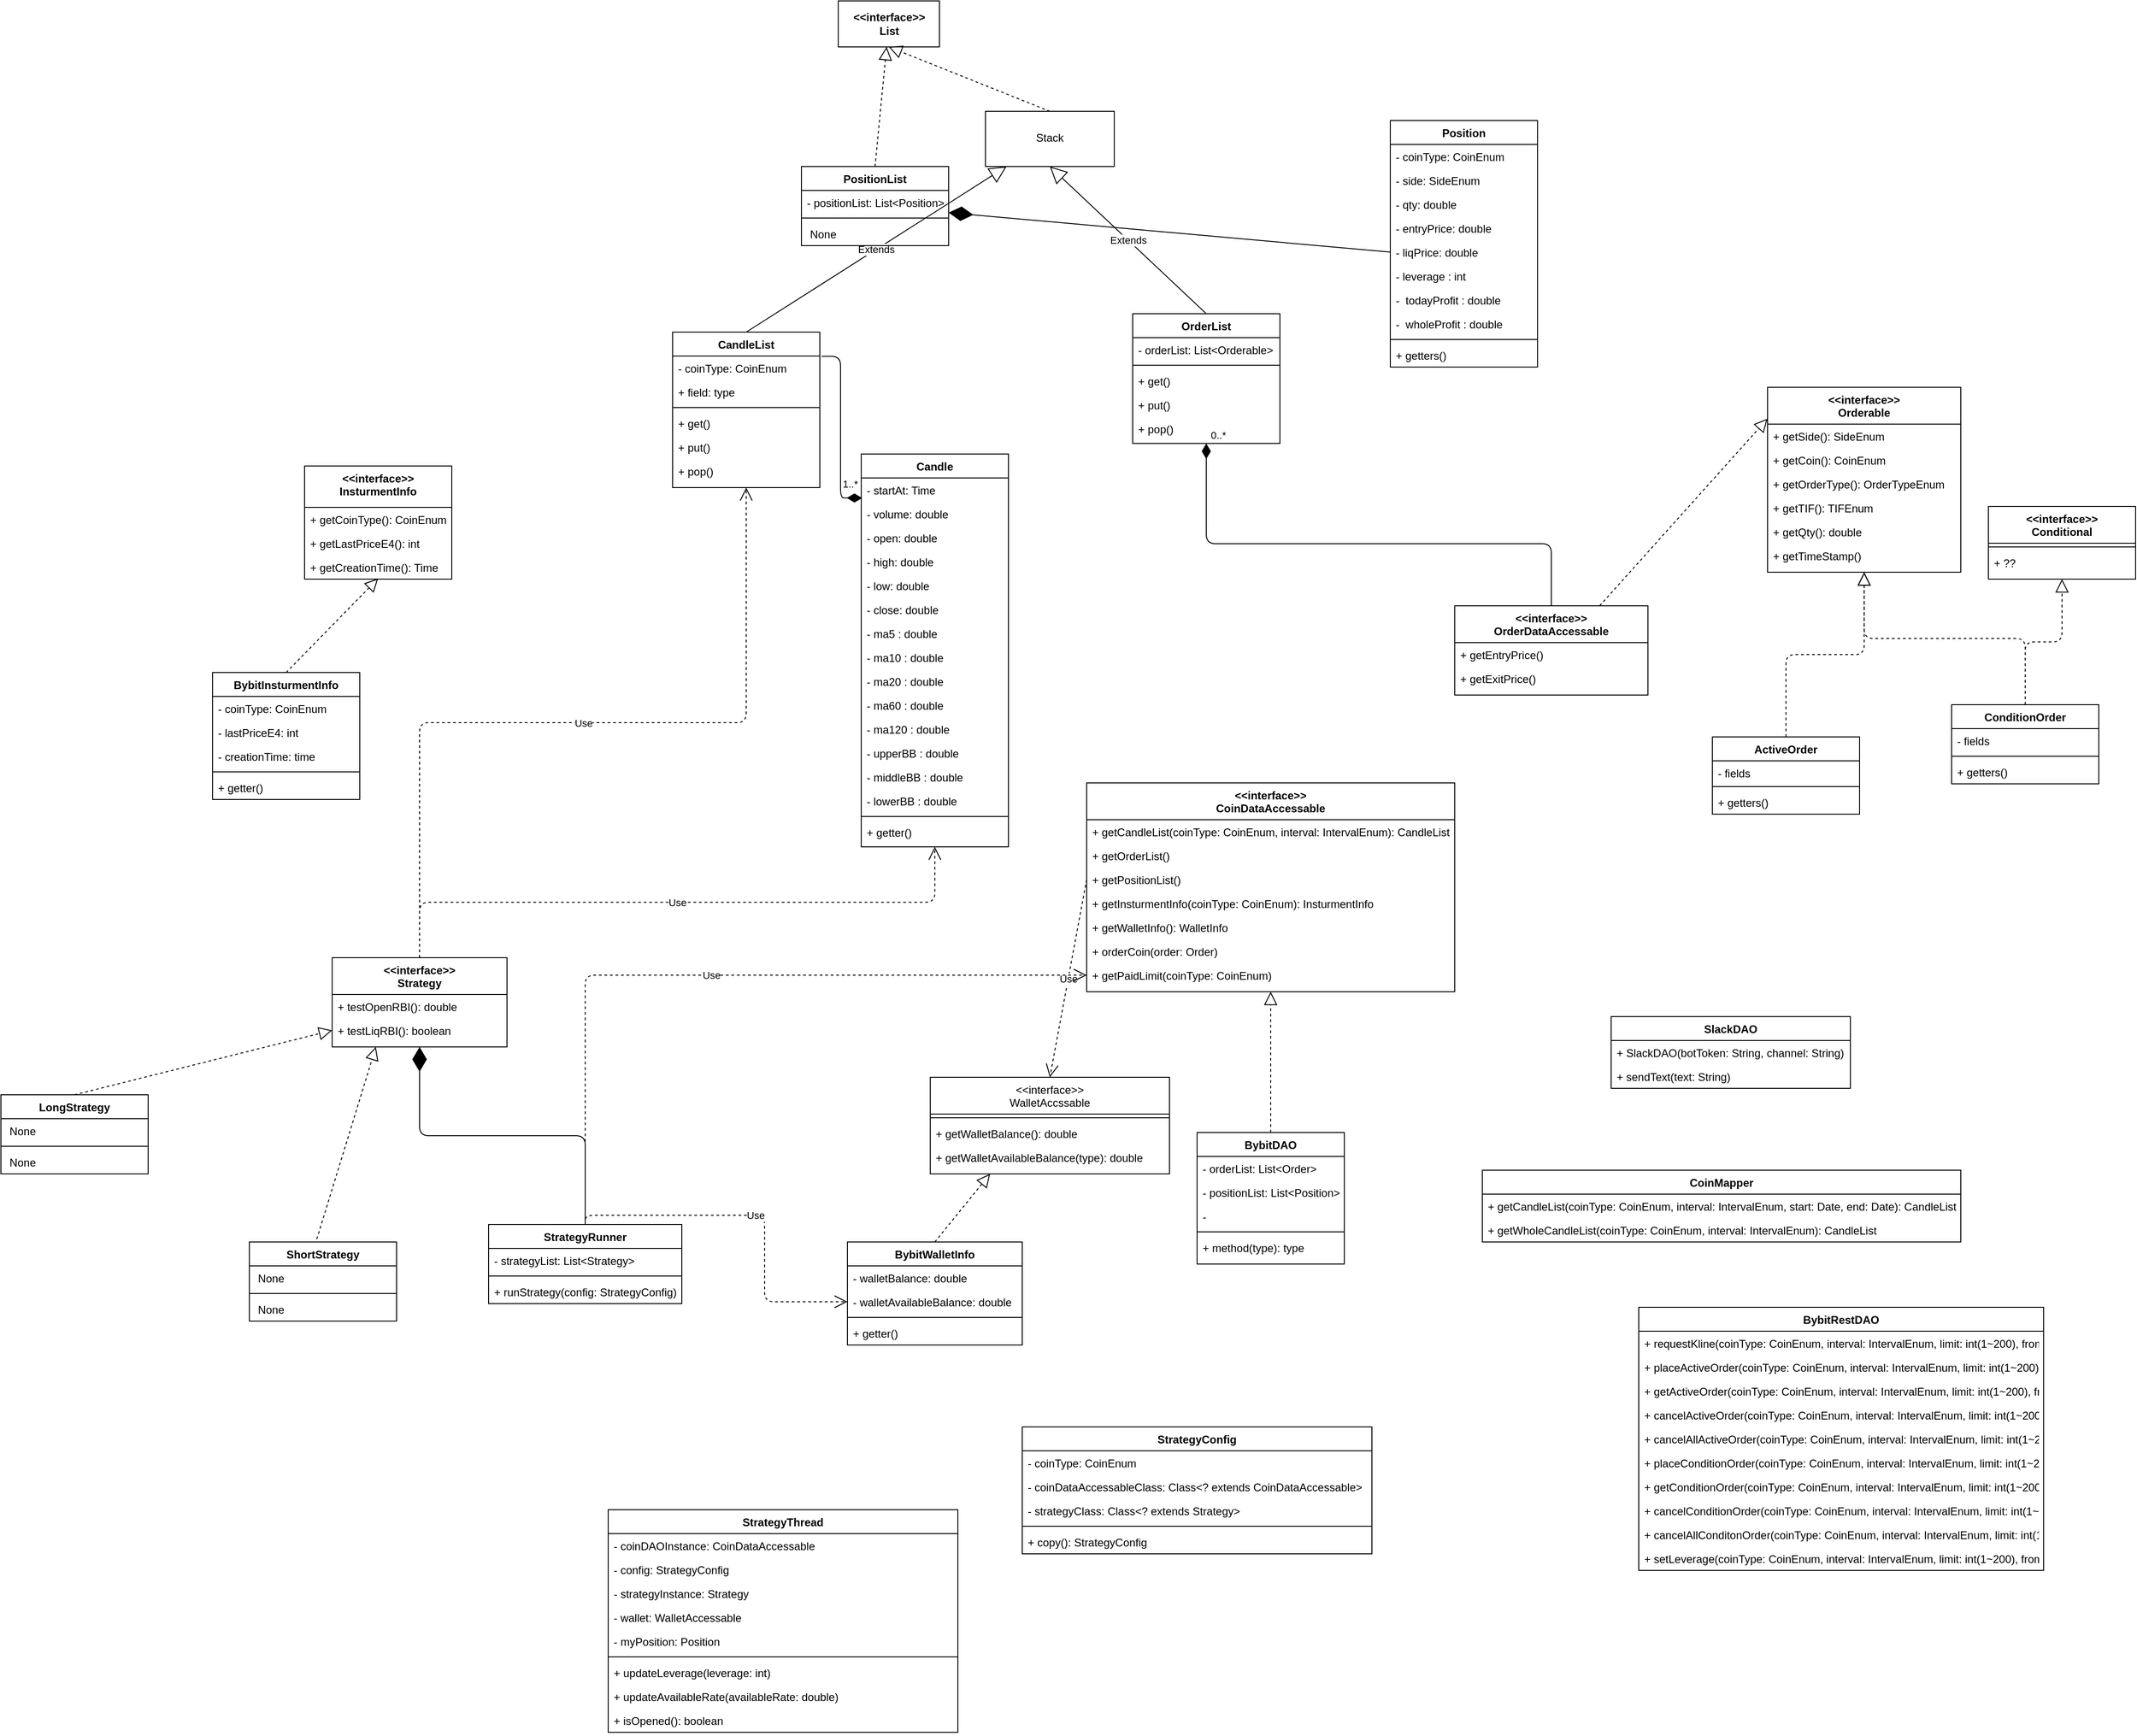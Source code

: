 <mxfile version="13.10.0" type="embed" pages="2">
    <diagram id="S4bgz9vGR-tTV-OwdPi6" name="페이지-1">
        <mxGraphModel dx="2508" dy="2102" grid="1" gridSize="10" guides="1" tooltips="1" connect="1" arrows="1" fold="1" page="1" pageScale="1" pageWidth="827" pageHeight="1169" math="0" shadow="0">
            <root>
                <mxCell id="0"/>
                <mxCell id="1" parent="0"/>
                <mxCell id="9" value="&lt;&lt;interface&gt;&gt;&#10;Strategy" style="swimlane;fontStyle=1;align=center;verticalAlign=top;childLayout=stackLayout;horizontal=1;startSize=40;horizontalStack=0;resizeParent=1;resizeParentMax=0;resizeLast=0;collapsible=1;marginBottom=5;" parent="1" vertex="1">
                    <mxGeometry x="-250" y="190" width="190" height="97" as="geometry"/>
                </mxCell>
                <mxCell id="12" value="+ testOpenRBI(): double" style="text;strokeColor=none;fillColor=none;align=left;verticalAlign=top;spacingLeft=4;spacingRight=4;overflow=hidden;rotatable=0;points=[[0,0.5],[1,0.5]];portConstraint=eastwest;" parent="9" vertex="1">
                    <mxGeometry y="40" width="190" height="26" as="geometry"/>
                </mxCell>
                <mxCell id="5uu4mpf3xHUDShiiwXNF-232" value="+ testLiqRBI(): boolean" style="text;strokeColor=none;fillColor=none;align=left;verticalAlign=top;spacingLeft=4;spacingRight=4;overflow=hidden;rotatable=0;points=[[0,0.5],[1,0.5]];portConstraint=eastwest;" parent="9" vertex="1">
                    <mxGeometry y="66" width="190" height="26" as="geometry"/>
                </mxCell>
                <mxCell id="21" value="&lt;&lt;interface&gt;&gt;&#10;Orderable" style="swimlane;fontStyle=1;align=center;verticalAlign=top;childLayout=stackLayout;horizontal=1;startSize=40;horizontalStack=0;resizeParent=1;resizeParentMax=0;resizeLast=0;collapsible=1;marginBottom=5;" parent="1" vertex="1">
                    <mxGeometry x="1310" y="-430" width="210" height="201" as="geometry"/>
                </mxCell>
                <mxCell id="24" value="+ getSide(): SideEnum" style="text;strokeColor=none;fillColor=none;align=left;verticalAlign=top;spacingLeft=4;spacingRight=4;overflow=hidden;rotatable=0;points=[[0,0.5],[1,0.5]];portConstraint=eastwest;" parent="21" vertex="1">
                    <mxGeometry y="40" width="210" height="26" as="geometry"/>
                </mxCell>
                <mxCell id="5uu4mpf3xHUDShiiwXNF-159" value="+ getCoin(): CoinEnum" style="text;strokeColor=none;fillColor=none;align=left;verticalAlign=top;spacingLeft=4;spacingRight=4;overflow=hidden;rotatable=0;points=[[0,0.5],[1,0.5]];portConstraint=eastwest;" parent="21" vertex="1">
                    <mxGeometry y="66" width="210" height="26" as="geometry"/>
                </mxCell>
                <mxCell id="5uu4mpf3xHUDShiiwXNF-160" value="+ getOrderType(): OrderTypeEnum" style="text;strokeColor=none;fillColor=none;align=left;verticalAlign=top;spacingLeft=4;spacingRight=4;overflow=hidden;rotatable=0;points=[[0,0.5],[1,0.5]];portConstraint=eastwest;" parent="21" vertex="1">
                    <mxGeometry y="92" width="210" height="26" as="geometry"/>
                </mxCell>
                <mxCell id="5uu4mpf3xHUDShiiwXNF-161" value="+ getTIF(): TIFEnum" style="text;strokeColor=none;fillColor=none;align=left;verticalAlign=top;spacingLeft=4;spacingRight=4;overflow=hidden;rotatable=0;points=[[0,0.5],[1,0.5]];portConstraint=eastwest;" parent="21" vertex="1">
                    <mxGeometry y="118" width="210" height="26" as="geometry"/>
                </mxCell>
                <mxCell id="5uu4mpf3xHUDShiiwXNF-163" value="+ getQty(): double" style="text;strokeColor=none;fillColor=none;align=left;verticalAlign=top;spacingLeft=4;spacingRight=4;overflow=hidden;rotatable=0;points=[[0,0.5],[1,0.5]];portConstraint=eastwest;" parent="21" vertex="1">
                    <mxGeometry y="144" width="210" height="26" as="geometry"/>
                </mxCell>
                <mxCell id="5uu4mpf3xHUDShiiwXNF-166" value="+ getTimeStamp()" style="text;strokeColor=none;fillColor=none;align=left;verticalAlign=top;spacingLeft=4;spacingRight=4;overflow=hidden;rotatable=0;points=[[0,0.5],[1,0.5]];portConstraint=eastwest;" parent="21" vertex="1">
                    <mxGeometry y="170" width="210" height="26" as="geometry"/>
                </mxCell>
                <mxCell id="30" value="BybitDAO" style="swimlane;fontStyle=1;align=center;verticalAlign=top;childLayout=stackLayout;horizontal=1;startSize=26;horizontalStack=0;resizeParent=1;resizeParentMax=0;resizeLast=0;collapsible=1;marginBottom=5;" parent="1" vertex="1">
                    <mxGeometry x="690" y="380" width="160" height="143" as="geometry"/>
                </mxCell>
                <mxCell id="31" value="- orderList: List&lt;Order&gt;" style="text;strokeColor=none;fillColor=none;align=left;verticalAlign=top;spacingLeft=4;spacingRight=4;overflow=hidden;rotatable=0;points=[[0,0.5],[1,0.5]];portConstraint=eastwest;" parent="30" vertex="1">
                    <mxGeometry y="26" width="160" height="26" as="geometry"/>
                </mxCell>
                <mxCell id="5uu4mpf3xHUDShiiwXNF-86" value="- positionList: List&lt;Position&gt;" style="text;strokeColor=none;fillColor=none;align=left;verticalAlign=top;spacingLeft=4;spacingRight=4;overflow=hidden;rotatable=0;points=[[0,0.5],[1,0.5]];portConstraint=eastwest;" parent="30" vertex="1">
                    <mxGeometry y="52" width="160" height="26" as="geometry"/>
                </mxCell>
                <mxCell id="5uu4mpf3xHUDShiiwXNF-87" value="- " style="text;strokeColor=none;fillColor=none;align=left;verticalAlign=top;spacingLeft=4;spacingRight=4;overflow=hidden;rotatable=0;points=[[0,0.5],[1,0.5]];portConstraint=eastwest;" parent="30" vertex="1">
                    <mxGeometry y="78" width="160" height="26" as="geometry"/>
                </mxCell>
                <mxCell id="32" value="" style="line;strokeWidth=1;fillColor=none;align=left;verticalAlign=middle;spacingTop=-1;spacingLeft=3;spacingRight=3;rotatable=0;labelPosition=right;points=[];portConstraint=eastwest;" parent="30" vertex="1">
                    <mxGeometry y="104" width="160" height="8" as="geometry"/>
                </mxCell>
                <mxCell id="33" value="+ method(type): type" style="text;strokeColor=none;fillColor=none;align=left;verticalAlign=top;spacingLeft=4;spacingRight=4;overflow=hidden;rotatable=0;points=[[0,0.5],[1,0.5]];portConstraint=eastwest;" parent="30" vertex="1">
                    <mxGeometry y="112" width="160" height="26" as="geometry"/>
                </mxCell>
                <mxCell id="34" value="SlackDAO" style="swimlane;fontStyle=1;align=center;verticalAlign=top;childLayout=stackLayout;horizontal=1;startSize=26;horizontalStack=0;resizeParent=1;resizeParentMax=0;resizeLast=0;collapsible=1;marginBottom=0;" parent="1" vertex="1">
                    <mxGeometry x="1140" y="254" width="260" height="78" as="geometry"/>
                </mxCell>
                <mxCell id="37" value="+ SlackDAO(botToken: String, channel: String)" style="text;strokeColor=none;fillColor=none;align=left;verticalAlign=top;spacingLeft=4;spacingRight=4;overflow=hidden;rotatable=0;points=[[0,0.5],[1,0.5]];portConstraint=eastwest;" parent="34" vertex="1">
                    <mxGeometry y="26" width="260" height="26" as="geometry"/>
                </mxCell>
                <mxCell id="65" value="+ sendText(text: String)" style="text;strokeColor=none;fillColor=none;align=left;verticalAlign=top;spacingLeft=4;spacingRight=4;overflow=hidden;rotatable=0;points=[[0,0.5],[1,0.5]];portConstraint=eastwest;" parent="34" vertex="1">
                    <mxGeometry y="52" width="260" height="26" as="geometry"/>
                </mxCell>
                <mxCell id="38" value="CandleList" style="swimlane;fontStyle=1;align=center;verticalAlign=top;childLayout=stackLayout;horizontal=1;startSize=26;horizontalStack=0;resizeParent=1;resizeParentMax=0;resizeLast=0;collapsible=1;marginBottom=5;" parent="1" vertex="1">
                    <mxGeometry x="120" y="-490" width="160" height="169" as="geometry"/>
                </mxCell>
                <mxCell id="5uu4mpf3xHUDShiiwXNF-197" value="- coinType: CoinEnum" style="text;strokeColor=none;fillColor=none;align=left;verticalAlign=top;spacingLeft=4;spacingRight=4;overflow=hidden;rotatable=0;points=[[0,0.5],[1,0.5]];portConstraint=eastwest;" parent="38" vertex="1">
                    <mxGeometry y="26" width="160" height="26" as="geometry"/>
                </mxCell>
                <mxCell id="39" value="+ field: type" style="text;strokeColor=none;fillColor=none;align=left;verticalAlign=top;spacingLeft=4;spacingRight=4;overflow=hidden;rotatable=0;points=[[0,0.5],[1,0.5]];portConstraint=eastwest;" parent="38" vertex="1">
                    <mxGeometry y="52" width="160" height="26" as="geometry"/>
                </mxCell>
                <mxCell id="40" value="" style="line;strokeWidth=1;fillColor=none;align=left;verticalAlign=middle;spacingTop=-1;spacingLeft=3;spacingRight=3;rotatable=0;labelPosition=right;points=[];portConstraint=eastwest;" parent="38" vertex="1">
                    <mxGeometry y="78" width="160" height="8" as="geometry"/>
                </mxCell>
                <mxCell id="5uu4mpf3xHUDShiiwXNF-195" value="+ get()" style="text;strokeColor=none;fillColor=none;align=left;verticalAlign=top;spacingLeft=4;spacingRight=4;overflow=hidden;rotatable=0;points=[[0,0.5],[1,0.5]];portConstraint=eastwest;" parent="38" vertex="1">
                    <mxGeometry y="86" width="160" height="26" as="geometry"/>
                </mxCell>
                <mxCell id="41" value="+ put()" style="text;strokeColor=none;fillColor=none;align=left;verticalAlign=top;spacingLeft=4;spacingRight=4;overflow=hidden;rotatable=0;points=[[0,0.5],[1,0.5]];portConstraint=eastwest;" parent="38" vertex="1">
                    <mxGeometry y="112" width="160" height="26" as="geometry"/>
                </mxCell>
                <mxCell id="5uu4mpf3xHUDShiiwXNF-196" value="+ pop()" style="text;strokeColor=none;fillColor=none;align=left;verticalAlign=top;spacingLeft=4;spacingRight=4;overflow=hidden;rotatable=0;points=[[0,0.5],[1,0.5]];portConstraint=eastwest;" parent="38" vertex="1">
                    <mxGeometry y="138" width="160" height="26" as="geometry"/>
                </mxCell>
                <mxCell id="5uu4mpf3xHUDShiiwXNF-49" value="&lt;&lt;interface&gt;&gt;&#10;CoinDataAccessable" style="swimlane;fontStyle=1;align=center;verticalAlign=top;childLayout=stackLayout;horizontal=1;startSize=40;horizontalStack=0;resizeParent=1;resizeParentMax=0;resizeLast=0;collapsible=1;marginBottom=5;" parent="1" vertex="1">
                    <mxGeometry x="570" width="400" height="227" as="geometry"/>
                </mxCell>
                <mxCell id="5uu4mpf3xHUDShiiwXNF-52" value="+ getCandleList(coinType: CoinEnum, interval: IntervalEnum): CandleList" style="text;strokeColor=none;fillColor=none;align=left;verticalAlign=top;spacingLeft=4;spacingRight=4;overflow=hidden;rotatable=0;points=[[0,0.5],[1,0.5]];portConstraint=eastwest;" parent="5uu4mpf3xHUDShiiwXNF-49" vertex="1">
                    <mxGeometry y="40" width="400" height="26" as="geometry"/>
                </mxCell>
                <mxCell id="5uu4mpf3xHUDShiiwXNF-147" value="+ getOrderList()" style="text;strokeColor=none;fillColor=none;align=left;verticalAlign=top;spacingLeft=4;spacingRight=4;overflow=hidden;rotatable=0;points=[[0,0.5],[1,0.5]];portConstraint=eastwest;" parent="5uu4mpf3xHUDShiiwXNF-49" vertex="1">
                    <mxGeometry y="66" width="400" height="26" as="geometry"/>
                </mxCell>
                <mxCell id="5uu4mpf3xHUDShiiwXNF-148" value="+ getPositionList()" style="text;strokeColor=none;fillColor=none;align=left;verticalAlign=top;spacingLeft=4;spacingRight=4;overflow=hidden;rotatable=0;points=[[0,0.5],[1,0.5]];portConstraint=eastwest;" parent="5uu4mpf3xHUDShiiwXNF-49" vertex="1">
                    <mxGeometry y="92" width="400" height="26" as="geometry"/>
                </mxCell>
                <mxCell id="5uu4mpf3xHUDShiiwXNF-155" value="+ getInsturmentInfo(coinType: CoinEnum): InsturmentInfo" style="text;strokeColor=none;fillColor=none;align=left;verticalAlign=top;spacingLeft=4;spacingRight=4;overflow=hidden;rotatable=0;points=[[0,0.5],[1,0.5]];portConstraint=eastwest;" parent="5uu4mpf3xHUDShiiwXNF-49" vertex="1">
                    <mxGeometry y="118" width="400" height="26" as="geometry"/>
                </mxCell>
                <mxCell id="5uu4mpf3xHUDShiiwXNF-156" value="+ getWalletInfo(): WalletInfo" style="text;strokeColor=none;fillColor=none;align=left;verticalAlign=top;spacingLeft=4;spacingRight=4;overflow=hidden;rotatable=0;points=[[0,0.5],[1,0.5]];portConstraint=eastwest;" parent="5uu4mpf3xHUDShiiwXNF-49" vertex="1">
                    <mxGeometry y="144" width="400" height="26" as="geometry"/>
                </mxCell>
                <mxCell id="5uu4mpf3xHUDShiiwXNF-157" value="+ orderCoin(order: Order)" style="text;strokeColor=none;fillColor=none;align=left;verticalAlign=top;spacingLeft=4;spacingRight=4;overflow=hidden;rotatable=0;points=[[0,0.5],[1,0.5]];portConstraint=eastwest;" parent="5uu4mpf3xHUDShiiwXNF-49" vertex="1">
                    <mxGeometry y="170" width="400" height="26" as="geometry"/>
                </mxCell>
                <mxCell id="5uu4mpf3xHUDShiiwXNF-158" value="+ getPaidLimit(coinType: CoinEnum)" style="text;strokeColor=none;fillColor=none;align=left;verticalAlign=top;spacingLeft=4;spacingRight=4;overflow=hidden;rotatable=0;points=[[0,0.5],[1,0.5]];portConstraint=eastwest;" parent="5uu4mpf3xHUDShiiwXNF-49" vertex="1">
                    <mxGeometry y="196" width="400" height="26" as="geometry"/>
                </mxCell>
                <mxCell id="5uu4mpf3xHUDShiiwXNF-53" value="" style="endArrow=block;dashed=1;endFill=0;endSize=12;html=1;entryX=0.5;entryY=1;entryDx=0;entryDy=0;exitX=0.5;exitY=0;exitDx=0;exitDy=0;" parent="1" source="30" target="5uu4mpf3xHUDShiiwXNF-49" edge="1">
                    <mxGeometry width="160" relative="1" as="geometry">
                        <mxPoint x="350" y="400" as="sourcePoint"/>
                        <mxPoint x="510" y="400" as="targetPoint"/>
                    </mxGeometry>
                </mxCell>
                <mxCell id="5uu4mpf3xHUDShiiwXNF-68" value="ActiveOrder" style="swimlane;fontStyle=1;align=center;verticalAlign=top;childLayout=stackLayout;horizontal=1;startSize=26;horizontalStack=0;resizeParent=1;resizeParentMax=0;resizeLast=0;collapsible=1;marginBottom=0;" parent="1" vertex="1">
                    <mxGeometry x="1250" y="-50" width="160" height="84" as="geometry"/>
                </mxCell>
                <mxCell id="5uu4mpf3xHUDShiiwXNF-69" value="- fields" style="text;strokeColor=none;fillColor=none;align=left;verticalAlign=top;spacingLeft=4;spacingRight=4;overflow=hidden;rotatable=0;points=[[0,0.5],[1,0.5]];portConstraint=eastwest;" parent="5uu4mpf3xHUDShiiwXNF-68" vertex="1">
                    <mxGeometry y="26" width="160" height="24" as="geometry"/>
                </mxCell>
                <mxCell id="5uu4mpf3xHUDShiiwXNF-70" value="" style="line;strokeWidth=1;fillColor=none;align=left;verticalAlign=middle;spacingTop=-1;spacingLeft=3;spacingRight=3;rotatable=0;labelPosition=right;points=[];portConstraint=eastwest;" parent="5uu4mpf3xHUDShiiwXNF-68" vertex="1">
                    <mxGeometry y="50" width="160" height="8" as="geometry"/>
                </mxCell>
                <mxCell id="5uu4mpf3xHUDShiiwXNF-71" value="+ getters()" style="text;strokeColor=none;fillColor=none;align=left;verticalAlign=top;spacingLeft=4;spacingRight=4;overflow=hidden;rotatable=0;points=[[0,0.5],[1,0.5]];portConstraint=eastwest;" parent="5uu4mpf3xHUDShiiwXNF-68" vertex="1">
                    <mxGeometry y="58" width="160" height="26" as="geometry"/>
                </mxCell>
                <mxCell id="5uu4mpf3xHUDShiiwXNF-72" value="ConditionOrder" style="swimlane;fontStyle=1;align=center;verticalAlign=top;childLayout=stackLayout;horizontal=1;startSize=26;horizontalStack=0;resizeParent=1;resizeParentMax=0;resizeLast=0;collapsible=1;marginBottom=0;" parent="1" vertex="1">
                    <mxGeometry x="1510" y="-85" width="160" height="86" as="geometry"/>
                </mxCell>
                <mxCell id="5uu4mpf3xHUDShiiwXNF-73" value="- fields" style="text;strokeColor=none;fillColor=none;align=left;verticalAlign=top;spacingLeft=4;spacingRight=4;overflow=hidden;rotatable=0;points=[[0,0.5],[1,0.5]];portConstraint=eastwest;" parent="5uu4mpf3xHUDShiiwXNF-72" vertex="1">
                    <mxGeometry y="26" width="160" height="26" as="geometry"/>
                </mxCell>
                <mxCell id="5uu4mpf3xHUDShiiwXNF-74" value="" style="line;strokeWidth=1;fillColor=none;align=left;verticalAlign=middle;spacingTop=-1;spacingLeft=3;spacingRight=3;rotatable=0;labelPosition=right;points=[];portConstraint=eastwest;" parent="5uu4mpf3xHUDShiiwXNF-72" vertex="1">
                    <mxGeometry y="52" width="160" height="8" as="geometry"/>
                </mxCell>
                <mxCell id="5uu4mpf3xHUDShiiwXNF-75" value="+ getters()" style="text;strokeColor=none;fillColor=none;align=left;verticalAlign=top;spacingLeft=4;spacingRight=4;overflow=hidden;rotatable=0;points=[[0,0.5],[1,0.5]];portConstraint=eastwest;" parent="5uu4mpf3xHUDShiiwXNF-72" vertex="1">
                    <mxGeometry y="60" width="160" height="26" as="geometry"/>
                </mxCell>
                <mxCell id="5uu4mpf3xHUDShiiwXNF-76" value="&lt;&lt;interface&gt;&gt;&#10;Conditional" style="swimlane;fontStyle=1;align=center;verticalAlign=top;childLayout=stackLayout;horizontal=1;startSize=40;horizontalStack=0;resizeParent=1;resizeParentMax=0;resizeLast=0;collapsible=1;marginBottom=5;" parent="1" vertex="1">
                    <mxGeometry x="1550" y="-300.5" width="160" height="79" as="geometry"/>
                </mxCell>
                <mxCell id="5uu4mpf3xHUDShiiwXNF-78" value="" style="line;strokeWidth=1;fillColor=none;align=left;verticalAlign=middle;spacingTop=-1;spacingLeft=3;spacingRight=3;rotatable=0;labelPosition=right;points=[];portConstraint=eastwest;" parent="5uu4mpf3xHUDShiiwXNF-76" vertex="1">
                    <mxGeometry y="40" width="160" height="8" as="geometry"/>
                </mxCell>
                <mxCell id="5uu4mpf3xHUDShiiwXNF-79" value="+ ??" style="text;strokeColor=none;fillColor=none;align=left;verticalAlign=top;spacingLeft=4;spacingRight=4;overflow=hidden;rotatable=0;points=[[0,0.5],[1,0.5]];portConstraint=eastwest;" parent="5uu4mpf3xHUDShiiwXNF-76" vertex="1">
                    <mxGeometry y="48" width="160" height="26" as="geometry"/>
                </mxCell>
                <mxCell id="5uu4mpf3xHUDShiiwXNF-80" value="" style="endArrow=block;dashed=1;endFill=0;endSize=12;html=1;exitX=0.5;exitY=0;exitDx=0;exitDy=0;entryX=0.5;entryY=1;entryDx=0;entryDy=0;edgeStyle=orthogonalEdgeStyle;" parent="1" source="5uu4mpf3xHUDShiiwXNF-68" target="21" edge="1">
                    <mxGeometry width="160" relative="1" as="geometry">
                        <mxPoint x="1110" y="-120" as="sourcePoint"/>
                        <mxPoint x="1270" y="-120" as="targetPoint"/>
                    </mxGeometry>
                </mxCell>
                <mxCell id="5uu4mpf3xHUDShiiwXNF-82" value="" style="endArrow=block;dashed=1;endFill=0;endSize=12;html=1;entryX=0.5;entryY=1;entryDx=0;entryDy=0;exitX=0.5;exitY=0;exitDx=0;exitDy=0;edgeStyle=orthogonalEdgeStyle;" parent="1" source="5uu4mpf3xHUDShiiwXNF-72" target="21" edge="1">
                    <mxGeometry width="160" relative="1" as="geometry">
                        <mxPoint x="1110" y="-30" as="sourcePoint"/>
                        <mxPoint x="1270" y="-30" as="targetPoint"/>
                    </mxGeometry>
                </mxCell>
                <mxCell id="5uu4mpf3xHUDShiiwXNF-83" value="" style="endArrow=block;dashed=1;endFill=0;endSize=12;html=1;entryX=0.5;entryY=1;entryDx=0;entryDy=0;exitX=0.5;exitY=0;exitDx=0;exitDy=0;edgeStyle=orthogonalEdgeStyle;" parent="1" source="5uu4mpf3xHUDShiiwXNF-72" target="5uu4mpf3xHUDShiiwXNF-76" edge="1">
                    <mxGeometry width="160" relative="1" as="geometry">
                        <mxPoint x="1110" y="-30" as="sourcePoint"/>
                        <mxPoint x="1270" y="-30" as="targetPoint"/>
                    </mxGeometry>
                </mxCell>
                <mxCell id="5uu4mpf3xHUDShiiwXNF-102" value="&lt;&lt;interface&gt;&gt;&#10;InsturmentInfo" style="swimlane;fontStyle=1;align=center;verticalAlign=top;childLayout=stackLayout;horizontal=1;startSize=45;horizontalStack=0;resizeParent=1;resizeParentMax=0;resizeLast=0;collapsible=1;marginBottom=0;" parent="1" vertex="1">
                    <mxGeometry x="-280" y="-344.5" width="160" height="123" as="geometry"/>
                </mxCell>
                <mxCell id="5uu4mpf3xHUDShiiwXNF-105" value="+ getCoinType(): CoinEnum" style="text;strokeColor=none;fillColor=none;align=left;verticalAlign=top;spacingLeft=4;spacingRight=4;overflow=hidden;rotatable=0;points=[[0,0.5],[1,0.5]];portConstraint=eastwest;" parent="5uu4mpf3xHUDShiiwXNF-102" vertex="1">
                    <mxGeometry y="45" width="160" height="26" as="geometry"/>
                </mxCell>
                <mxCell id="5uu4mpf3xHUDShiiwXNF-188" value="+ getLastPriceE4(): int" style="text;strokeColor=none;fillColor=none;align=left;verticalAlign=top;spacingLeft=4;spacingRight=4;overflow=hidden;rotatable=0;points=[[0,0.5],[1,0.5]];portConstraint=eastwest;" parent="5uu4mpf3xHUDShiiwXNF-102" vertex="1">
                    <mxGeometry y="71" width="160" height="26" as="geometry"/>
                </mxCell>
                <mxCell id="5uu4mpf3xHUDShiiwXNF-189" value="+ getCreationTime(): Time" style="text;strokeColor=none;fillColor=none;align=left;verticalAlign=top;spacingLeft=4;spacingRight=4;overflow=hidden;rotatable=0;points=[[0,0.5],[1,0.5]];portConstraint=eastwest;" parent="5uu4mpf3xHUDShiiwXNF-102" vertex="1">
                    <mxGeometry y="97" width="160" height="26" as="geometry"/>
                </mxCell>
                <mxCell id="5uu4mpf3xHUDShiiwXNF-106" value="BybitWalletInfo" style="swimlane;fontStyle=1;align=center;verticalAlign=top;childLayout=stackLayout;horizontal=1;startSize=26;horizontalStack=0;resizeParent=1;resizeParentMax=0;resizeLast=0;collapsible=1;marginBottom=0;" parent="1" vertex="1">
                    <mxGeometry x="310" y="499" width="190" height="112" as="geometry"/>
                </mxCell>
                <mxCell id="5uu4mpf3xHUDShiiwXNF-107" value="- walletBalance: double" style="text;strokeColor=none;fillColor=none;align=left;verticalAlign=top;spacingLeft=4;spacingRight=4;overflow=hidden;rotatable=0;points=[[0,0.5],[1,0.5]];portConstraint=eastwest;" parent="5uu4mpf3xHUDShiiwXNF-106" vertex="1">
                    <mxGeometry y="26" width="190" height="26" as="geometry"/>
                </mxCell>
                <mxCell id="5uu4mpf3xHUDShiiwXNF-206" value="- walletAvailableBalance: double" style="text;strokeColor=none;fillColor=none;align=left;verticalAlign=top;spacingLeft=4;spacingRight=4;overflow=hidden;rotatable=0;points=[[0,0.5],[1,0.5]];portConstraint=eastwest;" parent="5uu4mpf3xHUDShiiwXNF-106" vertex="1">
                    <mxGeometry y="52" width="190" height="26" as="geometry"/>
                </mxCell>
                <mxCell id="5uu4mpf3xHUDShiiwXNF-108" value="" style="line;strokeWidth=1;fillColor=none;align=left;verticalAlign=middle;spacingTop=-1;spacingLeft=3;spacingRight=3;rotatable=0;labelPosition=right;points=[];portConstraint=eastwest;" parent="5uu4mpf3xHUDShiiwXNF-106" vertex="1">
                    <mxGeometry y="78" width="190" height="8" as="geometry"/>
                </mxCell>
                <mxCell id="5uu4mpf3xHUDShiiwXNF-109" value="+ getter()" style="text;strokeColor=none;fillColor=none;align=left;verticalAlign=top;spacingLeft=4;spacingRight=4;overflow=hidden;rotatable=0;points=[[0,0.5],[1,0.5]];portConstraint=eastwest;" parent="5uu4mpf3xHUDShiiwXNF-106" vertex="1">
                    <mxGeometry y="86" width="190" height="26" as="geometry"/>
                </mxCell>
                <mxCell id="5uu4mpf3xHUDShiiwXNF-110" value="Use" style="endArrow=open;endSize=12;dashed=1;html=1;entryX=0.5;entryY=1;entryDx=0;entryDy=0;exitX=0.5;exitY=0;exitDx=0;exitDy=0;edgeStyle=orthogonalEdgeStyle;" parent="1" source="9" target="5uu4mpf3xHUDShiiwXNF-118" edge="1">
                    <mxGeometry width="160" relative="1" as="geometry">
                        <mxPoint x="-260" y="140" as="sourcePoint"/>
                        <mxPoint x="300" y="200" as="targetPoint"/>
                    </mxGeometry>
                </mxCell>
                <mxCell id="5uu4mpf3xHUDShiiwXNF-116" value="Use" style="endArrow=open;endSize=12;dashed=1;html=1;exitX=0.5;exitY=0;exitDx=0;exitDy=0;entryX=0.5;entryY=1;entryDx=0;entryDy=0;edgeStyle=orthogonalEdgeStyle;" parent="1" source="9" target="38" edge="1">
                    <mxGeometry width="160" relative="1" as="geometry">
                        <mxPoint x="58" y="210.63" as="sourcePoint"/>
                        <mxPoint x="60.0" y="60" as="targetPoint"/>
                    </mxGeometry>
                </mxCell>
                <mxCell id="5uu4mpf3xHUDShiiwXNF-118" value="Candle" style="swimlane;fontStyle=1;align=center;verticalAlign=top;childLayout=stackLayout;horizontal=1;startSize=26;horizontalStack=0;resizeParent=1;resizeParentMax=0;resizeLast=0;collapsible=1;marginBottom=3;" parent="1" vertex="1">
                    <mxGeometry x="325" y="-357.5" width="160" height="427" as="geometry"/>
                </mxCell>
                <mxCell id="5uu4mpf3xHUDShiiwXNF-119" value="- startAt: Time" style="text;strokeColor=none;fillColor=none;align=left;verticalAlign=top;spacingLeft=4;spacingRight=4;overflow=hidden;rotatable=0;points=[[0,0.5],[1,0.5]];portConstraint=eastwest;" parent="5uu4mpf3xHUDShiiwXNF-118" vertex="1">
                    <mxGeometry y="26" width="160" height="26" as="geometry"/>
                </mxCell>
                <mxCell id="5uu4mpf3xHUDShiiwXNF-198" value="- volume: double" style="text;strokeColor=none;fillColor=none;align=left;verticalAlign=top;spacingLeft=4;spacingRight=4;overflow=hidden;rotatable=0;points=[[0,0.5],[1,0.5]];portConstraint=eastwest;" parent="5uu4mpf3xHUDShiiwXNF-118" vertex="1">
                    <mxGeometry y="52" width="160" height="26" as="geometry"/>
                </mxCell>
                <mxCell id="5uu4mpf3xHUDShiiwXNF-199" value="- open: double" style="text;strokeColor=none;fillColor=none;align=left;verticalAlign=top;spacingLeft=4;spacingRight=4;overflow=hidden;rotatable=0;points=[[0,0.5],[1,0.5]];portConstraint=eastwest;" parent="5uu4mpf3xHUDShiiwXNF-118" vertex="1">
                    <mxGeometry y="78" width="160" height="26" as="geometry"/>
                </mxCell>
                <mxCell id="5uu4mpf3xHUDShiiwXNF-200" value="- high: double" style="text;strokeColor=none;fillColor=none;align=left;verticalAlign=top;spacingLeft=4;spacingRight=4;overflow=hidden;rotatable=0;points=[[0,0.5],[1,0.5]];portConstraint=eastwest;" parent="5uu4mpf3xHUDShiiwXNF-118" vertex="1">
                    <mxGeometry y="104" width="160" height="26" as="geometry"/>
                </mxCell>
                <mxCell id="5uu4mpf3xHUDShiiwXNF-201" value="- low: double" style="text;strokeColor=none;fillColor=none;align=left;verticalAlign=top;spacingLeft=4;spacingRight=4;overflow=hidden;rotatable=0;points=[[0,0.5],[1,0.5]];portConstraint=eastwest;" parent="5uu4mpf3xHUDShiiwXNF-118" vertex="1">
                    <mxGeometry y="130" width="160" height="26" as="geometry"/>
                </mxCell>
                <mxCell id="5uu4mpf3xHUDShiiwXNF-202" value="- close: double" style="text;strokeColor=none;fillColor=none;align=left;verticalAlign=top;spacingLeft=4;spacingRight=4;overflow=hidden;rotatable=0;points=[[0,0.5],[1,0.5]];portConstraint=eastwest;" parent="5uu4mpf3xHUDShiiwXNF-118" vertex="1">
                    <mxGeometry y="156" width="160" height="26" as="geometry"/>
                </mxCell>
                <mxCell id="77" value="- ma5 : double" style="text;strokeColor=none;fillColor=none;align=left;verticalAlign=top;spacingLeft=4;spacingRight=4;overflow=hidden;rotatable=0;points=[[0,0.5],[1,0.5]];portConstraint=eastwest;" parent="5uu4mpf3xHUDShiiwXNF-118" vertex="1">
                    <mxGeometry y="182" width="160" height="26" as="geometry"/>
                </mxCell>
                <mxCell id="84" value="- ma10 : double" style="text;strokeColor=none;fillColor=none;align=left;verticalAlign=top;spacingLeft=4;spacingRight=4;overflow=hidden;rotatable=0;points=[[0,0.5],[1,0.5]];portConstraint=eastwest;" parent="5uu4mpf3xHUDShiiwXNF-118" vertex="1">
                    <mxGeometry y="208" width="160" height="26" as="geometry"/>
                </mxCell>
                <mxCell id="83" value="- ma20 : double" style="text;strokeColor=none;fillColor=none;align=left;verticalAlign=top;spacingLeft=4;spacingRight=4;overflow=hidden;rotatable=0;points=[[0,0.5],[1,0.5]];portConstraint=eastwest;" parent="5uu4mpf3xHUDShiiwXNF-118" vertex="1">
                    <mxGeometry y="234" width="160" height="26" as="geometry"/>
                </mxCell>
                <mxCell id="82" value="- ma60 : double" style="text;strokeColor=none;fillColor=none;align=left;verticalAlign=top;spacingLeft=4;spacingRight=4;overflow=hidden;rotatable=0;points=[[0,0.5],[1,0.5]];portConstraint=eastwest;" parent="5uu4mpf3xHUDShiiwXNF-118" vertex="1">
                    <mxGeometry y="260" width="160" height="26" as="geometry"/>
                </mxCell>
                <mxCell id="81" value="- ma120 : double" style="text;strokeColor=none;fillColor=none;align=left;verticalAlign=top;spacingLeft=4;spacingRight=4;overflow=hidden;rotatable=0;points=[[0,0.5],[1,0.5]];portConstraint=eastwest;" parent="5uu4mpf3xHUDShiiwXNF-118" vertex="1">
                    <mxGeometry y="286" width="160" height="26" as="geometry"/>
                </mxCell>
                <mxCell id="78" value="- upperBB : double" style="text;strokeColor=none;fillColor=none;align=left;verticalAlign=top;spacingLeft=4;spacingRight=4;overflow=hidden;rotatable=0;points=[[0,0.5],[1,0.5]];portConstraint=eastwest;" parent="5uu4mpf3xHUDShiiwXNF-118" vertex="1">
                    <mxGeometry y="312" width="160" height="26" as="geometry"/>
                </mxCell>
                <mxCell id="80" value="- middleBB : double" style="text;strokeColor=none;fillColor=none;align=left;verticalAlign=top;spacingLeft=4;spacingRight=4;overflow=hidden;rotatable=0;points=[[0,0.5],[1,0.5]];portConstraint=eastwest;" parent="5uu4mpf3xHUDShiiwXNF-118" vertex="1">
                    <mxGeometry y="338" width="160" height="26" as="geometry"/>
                </mxCell>
                <mxCell id="79" value="- lowerBB : double" style="text;strokeColor=none;fillColor=none;align=left;verticalAlign=top;spacingLeft=4;spacingRight=4;overflow=hidden;rotatable=0;points=[[0,0.5],[1,0.5]];portConstraint=eastwest;" parent="5uu4mpf3xHUDShiiwXNF-118" vertex="1">
                    <mxGeometry y="364" width="160" height="26" as="geometry"/>
                </mxCell>
                <mxCell id="5uu4mpf3xHUDShiiwXNF-120" value="" style="line;strokeWidth=1;fillColor=none;align=left;verticalAlign=middle;spacingTop=-1;spacingLeft=3;spacingRight=3;rotatable=0;labelPosition=right;points=[];portConstraint=eastwest;" parent="5uu4mpf3xHUDShiiwXNF-118" vertex="1">
                    <mxGeometry y="390" width="160" height="8" as="geometry"/>
                </mxCell>
                <mxCell id="5uu4mpf3xHUDShiiwXNF-121" value="+ getter()&#10;" style="text;strokeColor=none;fillColor=none;align=left;verticalAlign=top;spacingLeft=4;spacingRight=4;overflow=hidden;rotatable=0;points=[[0,0.5],[1,0.5]];portConstraint=eastwest;" parent="5uu4mpf3xHUDShiiwXNF-118" vertex="1">
                    <mxGeometry y="398" width="160" height="26" as="geometry"/>
                </mxCell>
                <mxCell id="5uu4mpf3xHUDShiiwXNF-123" value="&lt;b&gt;&amp;lt;&amp;lt;interface&amp;gt;&amp;gt;&lt;br&gt;List&lt;/b&gt;" style="html=1;" parent="1" vertex="1">
                    <mxGeometry x="300" y="-850" width="110" height="50" as="geometry"/>
                </mxCell>
                <mxCell id="5uu4mpf3xHUDShiiwXNF-131" value="0..*" style="endArrow=none;html=1;endSize=12;startArrow=diamondThin;startSize=14;startFill=1;edgeStyle=orthogonalEdgeStyle;align=left;verticalAlign=bottom;endFill=0;entryX=0.5;entryY=0;entryDx=0;entryDy=0;exitX=0.5;exitY=1;exitDx=0;exitDy=0;" parent="1" source="5uu4mpf3xHUDShiiwXNF-125" target="5uu4mpf3xHUDShiiwXNF-243" edge="1">
                    <mxGeometry x="-1" y="3" relative="1" as="geometry">
                        <mxPoint x="780" y="-300" as="sourcePoint"/>
                        <mxPoint x="970" y="-140" as="targetPoint"/>
                        <Array as="points">
                            <mxPoint x="700" y="-260"/>
                            <mxPoint x="1075" y="-260"/>
                        </Array>
                    </mxGeometry>
                </mxCell>
                <mxCell id="5uu4mpf3xHUDShiiwXNF-132" value="1..*" style="endArrow=none;html=1;endSize=12;startArrow=diamondThin;startSize=14;startFill=1;edgeStyle=orthogonalEdgeStyle;align=left;verticalAlign=bottom;exitX=0.007;exitY=0.839;exitDx=0;exitDy=0;exitPerimeter=0;entryX=1.012;entryY=0.155;entryDx=0;entryDy=0;entryPerimeter=0;endFill=0;" parent="1" source="5uu4mpf3xHUDShiiwXNF-119" target="38" edge="1">
                    <mxGeometry x="-0.696" relative="1" as="geometry">
                        <mxPoint x="190" y="-30" as="sourcePoint"/>
                        <mxPoint x="350" y="-30" as="targetPoint"/>
                        <mxPoint as="offset"/>
                    </mxGeometry>
                </mxCell>
                <mxCell id="5uu4mpf3xHUDShiiwXNF-167" value="Use" style="endArrow=open;endSize=12;dashed=1;html=1;exitX=0;exitY=0.5;exitDx=0;exitDy=0;entryX=0.5;entryY=0;entryDx=0;entryDy=0;" parent="1" source="5uu4mpf3xHUDShiiwXNF-148" target="5uu4mpf3xHUDShiiwXNF-168" edge="1">
                    <mxGeometry width="160" relative="1" as="geometry">
                        <mxPoint x="670" y="70" as="sourcePoint"/>
                        <mxPoint x="400" y="230" as="targetPoint"/>
                    </mxGeometry>
                </mxCell>
                <mxCell id="5uu4mpf3xHUDShiiwXNF-168" value="&lt;&lt;interface&gt;&gt;&#10;WalletAccssable" style="swimlane;fontStyle=0;align=center;verticalAlign=top;childLayout=stackLayout;horizontal=1;startSize=40;horizontalStack=0;resizeParent=1;resizeParentMax=0;resizeLast=0;collapsible=1;marginBottom=5;" parent="1" vertex="1">
                    <mxGeometry x="400" y="320" width="260" height="105" as="geometry"/>
                </mxCell>
                <mxCell id="5uu4mpf3xHUDShiiwXNF-170" value="" style="line;strokeWidth=1;fillColor=none;align=left;verticalAlign=middle;spacingTop=-1;spacingLeft=3;spacingRight=3;rotatable=0;labelPosition=right;points=[];portConstraint=eastwest;" parent="5uu4mpf3xHUDShiiwXNF-168" vertex="1">
                    <mxGeometry y="40" width="260" height="8" as="geometry"/>
                </mxCell>
                <mxCell id="5uu4mpf3xHUDShiiwXNF-171" value="+ getWalletBalance(): double" style="text;strokeColor=none;fillColor=none;align=left;verticalAlign=top;spacingLeft=4;spacingRight=4;overflow=hidden;rotatable=0;points=[[0,0.5],[1,0.5]];portConstraint=eastwest;" parent="5uu4mpf3xHUDShiiwXNF-168" vertex="1">
                    <mxGeometry y="48" width="260" height="26" as="geometry"/>
                </mxCell>
                <mxCell id="5uu4mpf3xHUDShiiwXNF-205" value="+ getWalletAvailableBalance(type): double" style="text;strokeColor=none;fillColor=none;align=left;verticalAlign=top;spacingLeft=4;spacingRight=4;overflow=hidden;rotatable=0;points=[[0,0.5],[1,0.5]];portConstraint=eastwest;" parent="5uu4mpf3xHUDShiiwXNF-168" vertex="1">
                    <mxGeometry y="74" width="260" height="26" as="geometry"/>
                </mxCell>
                <mxCell id="5uu4mpf3xHUDShiiwXNF-172" value="" style="endArrow=block;dashed=1;endFill=0;endSize=12;html=1;entryX=0.25;entryY=1;entryDx=0;entryDy=0;exitX=0.5;exitY=0;exitDx=0;exitDy=0;" parent="1" source="5uu4mpf3xHUDShiiwXNF-106" target="5uu4mpf3xHUDShiiwXNF-168" edge="1">
                    <mxGeometry width="160" relative="1" as="geometry">
                        <mxPoint x="640" y="320" as="sourcePoint"/>
                        <mxPoint x="800" y="320" as="targetPoint"/>
                    </mxGeometry>
                </mxCell>
                <mxCell id="5uu4mpf3xHUDShiiwXNF-180" value="Extends" style="endArrow=block;endSize=16;endFill=0;html=1;exitX=0.5;exitY=0;exitDx=0;exitDy=0;" parent="1" source="38" target="5uu4mpf3xHUDShiiwXNF-181" edge="1">
                    <mxGeometry width="160" relative="1" as="geometry">
                        <mxPoint x="490" y="-10" as="sourcePoint"/>
                        <mxPoint x="430" y="-390" as="targetPoint"/>
                    </mxGeometry>
                </mxCell>
                <mxCell id="5uu4mpf3xHUDShiiwXNF-181" value="&lt;p style=&quot;margin: 4px 0px 0px&quot;&gt;&lt;span&gt;&lt;br&gt;&lt;/span&gt;&lt;/p&gt;&lt;p style=&quot;margin: 4px 0px 0px&quot;&gt;&lt;span&gt;Stack&lt;/span&gt;&lt;br&gt;&lt;/p&gt;" style="verticalAlign=center;align=center;overflow=fill;fontSize=12;fontFamily=Helvetica;html=1;" parent="1" vertex="1">
                    <mxGeometry x="460" y="-730" width="140" height="60" as="geometry"/>
                </mxCell>
                <mxCell id="5uu4mpf3xHUDShiiwXNF-183" value="Extends" style="endArrow=block;endSize=16;endFill=0;html=1;exitX=0.5;exitY=0;exitDx=0;exitDy=0;entryX=0.5;entryY=1;entryDx=0;entryDy=0;" parent="1" source="5uu4mpf3xHUDShiiwXNF-125" target="5uu4mpf3xHUDShiiwXNF-181" edge="1">
                    <mxGeometry width="160" relative="1" as="geometry">
                        <mxPoint x="490" y="-130" as="sourcePoint"/>
                        <mxPoint x="650" y="-130" as="targetPoint"/>
                    </mxGeometry>
                </mxCell>
                <mxCell id="5uu4mpf3xHUDShiiwXNF-185" value="" style="endArrow=block;dashed=1;endFill=0;endSize=12;html=1;exitX=0.5;exitY=0;exitDx=0;exitDy=0;entryX=0.5;entryY=1;entryDx=0;entryDy=0;" parent="1" source="5uu4mpf3xHUDShiiwXNF-181" target="5uu4mpf3xHUDShiiwXNF-123" edge="1">
                    <mxGeometry width="160" relative="1" as="geometry">
                        <mxPoint x="490" y="-490" as="sourcePoint"/>
                        <mxPoint x="650" y="-490" as="targetPoint"/>
                    </mxGeometry>
                </mxCell>
                <mxCell id="5uu4mpf3xHUDShiiwXNF-190" value="BybitInsturmentInfo" style="swimlane;fontStyle=1;align=center;verticalAlign=top;childLayout=stackLayout;horizontal=1;startSize=26;horizontalStack=0;resizeParent=1;resizeParentMax=0;resizeLast=0;collapsible=1;marginBottom=0;" parent="1" vertex="1">
                    <mxGeometry x="-380" y="-120" width="160" height="138" as="geometry"/>
                </mxCell>
                <mxCell id="5uu4mpf3xHUDShiiwXNF-204" value="- coinType: CoinEnum&#10;" style="text;strokeColor=none;fillColor=none;align=left;verticalAlign=top;spacingLeft=4;spacingRight=4;overflow=hidden;rotatable=0;points=[[0,0.5],[1,0.5]];portConstraint=eastwest;" parent="5uu4mpf3xHUDShiiwXNF-190" vertex="1">
                    <mxGeometry y="26" width="160" height="26" as="geometry"/>
                </mxCell>
                <mxCell id="5uu4mpf3xHUDShiiwXNF-191" value="- lastPriceE4: int&#10;" style="text;strokeColor=none;fillColor=none;align=left;verticalAlign=top;spacingLeft=4;spacingRight=4;overflow=hidden;rotatable=0;points=[[0,0.5],[1,0.5]];portConstraint=eastwest;" parent="5uu4mpf3xHUDShiiwXNF-190" vertex="1">
                    <mxGeometry y="52" width="160" height="26" as="geometry"/>
                </mxCell>
                <mxCell id="5uu4mpf3xHUDShiiwXNF-203" value="- creationTime: time&#10;" style="text;strokeColor=none;fillColor=none;align=left;verticalAlign=top;spacingLeft=4;spacingRight=4;overflow=hidden;rotatable=0;points=[[0,0.5],[1,0.5]];portConstraint=eastwest;" parent="5uu4mpf3xHUDShiiwXNF-190" vertex="1">
                    <mxGeometry y="78" width="160" height="26" as="geometry"/>
                </mxCell>
                <mxCell id="5uu4mpf3xHUDShiiwXNF-192" value="" style="line;strokeWidth=1;fillColor=none;align=left;verticalAlign=middle;spacingTop=-1;spacingLeft=3;spacingRight=3;rotatable=0;labelPosition=right;points=[];portConstraint=eastwest;" parent="5uu4mpf3xHUDShiiwXNF-190" vertex="1">
                    <mxGeometry y="104" width="160" height="8" as="geometry"/>
                </mxCell>
                <mxCell id="5uu4mpf3xHUDShiiwXNF-193" value="+ getter()" style="text;strokeColor=none;fillColor=none;align=left;verticalAlign=top;spacingLeft=4;spacingRight=4;overflow=hidden;rotatable=0;points=[[0,0.5],[1,0.5]];portConstraint=eastwest;" parent="5uu4mpf3xHUDShiiwXNF-190" vertex="1">
                    <mxGeometry y="112" width="160" height="26" as="geometry"/>
                </mxCell>
                <mxCell id="5uu4mpf3xHUDShiiwXNF-194" value="" style="endArrow=block;dashed=1;endFill=0;endSize=12;html=1;entryX=0.5;entryY=0.973;entryDx=0;entryDy=0;entryPerimeter=0;exitX=0.5;exitY=0;exitDx=0;exitDy=0;" parent="1" source="5uu4mpf3xHUDShiiwXNF-190" target="5uu4mpf3xHUDShiiwXNF-189" edge="1">
                    <mxGeometry width="160" relative="1" as="geometry">
                        <mxPoint x="10" as="sourcePoint"/>
                        <mxPoint x="170" as="targetPoint"/>
                    </mxGeometry>
                </mxCell>
                <mxCell id="5uu4mpf3xHUDShiiwXNF-224" value="ShortStrategy" style="swimlane;fontStyle=1;align=center;verticalAlign=top;childLayout=stackLayout;horizontal=1;startSize=26;horizontalStack=0;resizeParent=1;resizeParentMax=0;resizeLast=0;collapsible=1;marginBottom=0;" parent="1" vertex="1">
                    <mxGeometry x="-340" y="499" width="160" height="86" as="geometry"/>
                </mxCell>
                <mxCell id="5uu4mpf3xHUDShiiwXNF-225" value=" None" style="text;strokeColor=none;fillColor=none;align=left;verticalAlign=top;spacingLeft=4;spacingRight=4;overflow=hidden;rotatable=0;points=[[0,0.5],[1,0.5]];portConstraint=eastwest;" parent="5uu4mpf3xHUDShiiwXNF-224" vertex="1">
                    <mxGeometry y="26" width="160" height="26" as="geometry"/>
                </mxCell>
                <mxCell id="5uu4mpf3xHUDShiiwXNF-226" value="" style="line;strokeWidth=1;fillColor=none;align=left;verticalAlign=middle;spacingTop=-1;spacingLeft=3;spacingRight=3;rotatable=0;labelPosition=right;points=[];portConstraint=eastwest;" parent="5uu4mpf3xHUDShiiwXNF-224" vertex="1">
                    <mxGeometry y="52" width="160" height="8" as="geometry"/>
                </mxCell>
                <mxCell id="5uu4mpf3xHUDShiiwXNF-227" value=" None" style="text;strokeColor=none;fillColor=none;align=left;verticalAlign=top;spacingLeft=4;spacingRight=4;overflow=hidden;rotatable=0;points=[[0,0.5],[1,0.5]];portConstraint=eastwest;" parent="5uu4mpf3xHUDShiiwXNF-224" vertex="1">
                    <mxGeometry y="60" width="160" height="26" as="geometry"/>
                </mxCell>
                <mxCell id="5uu4mpf3xHUDShiiwXNF-228" value="LongStrategy" style="swimlane;fontStyle=1;align=center;verticalAlign=top;childLayout=stackLayout;horizontal=1;startSize=26;horizontalStack=0;resizeParent=1;resizeParentMax=0;resizeLast=0;collapsible=1;marginBottom=0;" parent="1" vertex="1">
                    <mxGeometry x="-610" y="339" width="160" height="86" as="geometry"/>
                </mxCell>
                <mxCell id="5uu4mpf3xHUDShiiwXNF-229" value=" None" style="text;strokeColor=none;fillColor=none;align=left;verticalAlign=top;spacingLeft=4;spacingRight=4;overflow=hidden;rotatable=0;points=[[0,0.5],[1,0.5]];portConstraint=eastwest;" parent="5uu4mpf3xHUDShiiwXNF-228" vertex="1">
                    <mxGeometry y="26" width="160" height="26" as="geometry"/>
                </mxCell>
                <mxCell id="5uu4mpf3xHUDShiiwXNF-230" value="" style="line;strokeWidth=1;fillColor=none;align=left;verticalAlign=middle;spacingTop=-1;spacingLeft=3;spacingRight=3;rotatable=0;labelPosition=right;points=[];portConstraint=eastwest;" parent="5uu4mpf3xHUDShiiwXNF-228" vertex="1">
                    <mxGeometry y="52" width="160" height="8" as="geometry"/>
                </mxCell>
                <mxCell id="5uu4mpf3xHUDShiiwXNF-231" value=" None" style="text;strokeColor=none;fillColor=none;align=left;verticalAlign=top;spacingLeft=4;spacingRight=4;overflow=hidden;rotatable=0;points=[[0,0.5],[1,0.5]];portConstraint=eastwest;" parent="5uu4mpf3xHUDShiiwXNF-228" vertex="1">
                    <mxGeometry y="60" width="160" height="26" as="geometry"/>
                </mxCell>
                <mxCell id="5uu4mpf3xHUDShiiwXNF-233" value="" style="endArrow=block;dashed=1;endFill=0;endSize=12;html=1;exitX=0.458;exitY=-0.036;exitDx=0;exitDy=0;exitPerimeter=0;entryX=0.25;entryY=1;entryDx=0;entryDy=0;" parent="1" source="5uu4mpf3xHUDShiiwXNF-224" edge="1" target="9">
                    <mxGeometry width="160" relative="1" as="geometry">
                        <mxPoint x="-80" y="480" as="sourcePoint"/>
                        <mxPoint x="50" y="300" as="targetPoint"/>
                    </mxGeometry>
                </mxCell>
                <mxCell id="5uu4mpf3xHUDShiiwXNF-234" value="" style="endArrow=block;dashed=1;endFill=0;endSize=12;html=1;exitX=0.5;exitY=0;exitDx=0;exitDy=0;entryX=0;entryY=0.5;entryDx=0;entryDy=0;" parent="1" source="5uu4mpf3xHUDShiiwXNF-228" edge="1" target="5uu4mpf3xHUDShiiwXNF-232">
                    <mxGeometry width="160" relative="1" as="geometry">
                        <mxPoint x="-80" y="480" as="sourcePoint"/>
                        <mxPoint x="60" y="300" as="targetPoint"/>
                    </mxGeometry>
                </mxCell>
                <mxCell id="5uu4mpf3xHUDShiiwXNF-243" value="&lt;&lt;interface&gt;&gt;&#10;OrderDataAccessable" style="swimlane;fontStyle=1;align=center;verticalAlign=top;childLayout=stackLayout;horizontal=1;startSize=40;horizontalStack=0;resizeParent=1;resizeParentMax=0;resizeLast=0;collapsible=1;marginBottom=5;" parent="1" vertex="1">
                    <mxGeometry x="970" y="-192.5" width="210" height="97" as="geometry"/>
                </mxCell>
                <mxCell id="5uu4mpf3xHUDShiiwXNF-162" value="+ getEntryPrice()" style="text;strokeColor=none;fillColor=none;align=left;verticalAlign=top;spacingLeft=4;spacingRight=4;overflow=hidden;rotatable=0;points=[[0,0.5],[1,0.5]];portConstraint=eastwest;" parent="5uu4mpf3xHUDShiiwXNF-243" vertex="1">
                    <mxGeometry y="40" width="210" height="26" as="geometry"/>
                </mxCell>
                <mxCell id="5uu4mpf3xHUDShiiwXNF-164" value="+ getExitPrice()" style="text;strokeColor=none;fillColor=none;align=left;verticalAlign=top;spacingLeft=4;spacingRight=4;overflow=hidden;rotatable=0;points=[[0,0.5],[1,0.5]];portConstraint=eastwest;" parent="5uu4mpf3xHUDShiiwXNF-243" vertex="1">
                    <mxGeometry y="66" width="210" height="26" as="geometry"/>
                </mxCell>
                <mxCell id="5uu4mpf3xHUDShiiwXNF-251" value="" style="endArrow=block;dashed=1;endFill=0;endSize=12;html=1;entryX=0;entryY=0.17;entryDx=0;entryDy=0;entryPerimeter=0;exitX=0.75;exitY=0;exitDx=0;exitDy=0;" parent="1" source="5uu4mpf3xHUDShiiwXNF-243" target="21" edge="1">
                    <mxGeometry width="160" relative="1" as="geometry">
                        <mxPoint x="980" y="-200" as="sourcePoint"/>
                        <mxPoint x="1140" y="-200" as="targetPoint"/>
                    </mxGeometry>
                </mxCell>
                <mxCell id="42" value="PositionList" style="swimlane;fontStyle=1;align=center;verticalAlign=top;childLayout=stackLayout;horizontal=1;startSize=26;horizontalStack=0;resizeParent=1;resizeParentMax=0;resizeLast=0;collapsible=1;marginBottom=0;" parent="1" vertex="1">
                    <mxGeometry x="260" y="-670" width="160" height="86" as="geometry"/>
                </mxCell>
                <mxCell id="43" value="- positionList: List&lt;Position&gt;" style="text;strokeColor=none;fillColor=none;align=left;verticalAlign=top;spacingLeft=4;spacingRight=4;overflow=hidden;rotatable=0;points=[[0,0.5],[1,0.5]];portConstraint=eastwest;" parent="42" vertex="1">
                    <mxGeometry y="26" width="160" height="26" as="geometry"/>
                </mxCell>
                <mxCell id="44" value="" style="line;strokeWidth=1;fillColor=none;align=left;verticalAlign=middle;spacingTop=-1;spacingLeft=3;spacingRight=3;rotatable=0;labelPosition=right;points=[];portConstraint=eastwest;" parent="42" vertex="1">
                    <mxGeometry y="52" width="160" height="8" as="geometry"/>
                </mxCell>
                <mxCell id="45" value=" None" style="text;strokeColor=none;fillColor=none;align=left;verticalAlign=top;spacingLeft=4;spacingRight=4;overflow=hidden;rotatable=0;points=[[0,0.5],[1,0.5]];portConstraint=eastwest;" parent="42" vertex="1">
                    <mxGeometry y="60" width="160" height="26" as="geometry"/>
                </mxCell>
                <mxCell id="48" value="" style="endArrow=block;dashed=1;endFill=0;endSize=12;html=1;exitX=0.5;exitY=0;exitDx=0;exitDy=0;" parent="1" source="42" target="5uu4mpf3xHUDShiiwXNF-123" edge="1">
                    <mxGeometry width="160" relative="1" as="geometry">
                        <mxPoint x="720" y="-430" as="sourcePoint"/>
                        <mxPoint x="385" y="-600" as="targetPoint"/>
                    </mxGeometry>
                </mxCell>
                <mxCell id="49" value="Position" style="swimlane;fontStyle=1;align=center;verticalAlign=top;childLayout=stackLayout;horizontal=1;startSize=26;horizontalStack=0;resizeParent=1;resizeParentMax=0;resizeLast=0;collapsible=1;marginBottom=0;" parent="1" vertex="1">
                    <mxGeometry x="900" y="-720" width="160" height="268" as="geometry"/>
                </mxCell>
                <mxCell id="57" value="- coinType: CoinEnum&#10;" style="text;strokeColor=none;fillColor=none;align=left;verticalAlign=top;spacingLeft=4;spacingRight=4;overflow=hidden;rotatable=0;points=[[0,0.5],[1,0.5]];portConstraint=eastwest;" parent="49" vertex="1">
                    <mxGeometry y="26" width="160" height="26" as="geometry"/>
                </mxCell>
                <mxCell id="58" value="- side: SideEnum&#10;" style="text;strokeColor=none;fillColor=none;align=left;verticalAlign=top;spacingLeft=4;spacingRight=4;overflow=hidden;rotatable=0;points=[[0,0.5],[1,0.5]];portConstraint=eastwest;" parent="49" vertex="1">
                    <mxGeometry y="52" width="160" height="26" as="geometry"/>
                </mxCell>
                <mxCell id="56" value="- qty: double&#10;" style="text;strokeColor=none;fillColor=none;align=left;verticalAlign=top;spacingLeft=4;spacingRight=4;overflow=hidden;rotatable=0;points=[[0,0.5],[1,0.5]];portConstraint=eastwest;" parent="49" vertex="1">
                    <mxGeometry y="78" width="160" height="26" as="geometry"/>
                </mxCell>
                <mxCell id="55" value="- entryPrice: double" style="text;strokeColor=none;fillColor=none;align=left;verticalAlign=top;spacingLeft=4;spacingRight=4;overflow=hidden;rotatable=0;points=[[0,0.5],[1,0.5]];portConstraint=eastwest;" parent="49" vertex="1">
                    <mxGeometry y="104" width="160" height="26" as="geometry"/>
                </mxCell>
                <mxCell id="54" value="- liqPrice: double&#10;" style="text;strokeColor=none;fillColor=none;align=left;verticalAlign=top;spacingLeft=4;spacingRight=4;overflow=hidden;rotatable=0;points=[[0,0.5],[1,0.5]];portConstraint=eastwest;" parent="49" vertex="1">
                    <mxGeometry y="130" width="160" height="26" as="geometry"/>
                </mxCell>
                <mxCell id="59" value="- leverage : int&#10;" style="text;strokeColor=none;fillColor=none;align=left;verticalAlign=top;spacingLeft=4;spacingRight=4;overflow=hidden;rotatable=0;points=[[0,0.5],[1,0.5]];portConstraint=eastwest;" parent="49" vertex="1">
                    <mxGeometry y="156" width="160" height="26" as="geometry"/>
                </mxCell>
                <mxCell id="60" value="-  todayProfit : double" style="text;strokeColor=none;fillColor=none;align=left;verticalAlign=top;spacingLeft=4;spacingRight=4;overflow=hidden;rotatable=0;points=[[0,0.5],[1,0.5]];portConstraint=eastwest;" parent="49" vertex="1">
                    <mxGeometry y="182" width="160" height="26" as="geometry"/>
                </mxCell>
                <mxCell id="53" value="-  wholeProfit : double" style="text;strokeColor=none;fillColor=none;align=left;verticalAlign=top;spacingLeft=4;spacingRight=4;overflow=hidden;rotatable=0;points=[[0,0.5],[1,0.5]];portConstraint=eastwest;" parent="49" vertex="1">
                    <mxGeometry y="208" width="160" height="26" as="geometry"/>
                </mxCell>
                <mxCell id="51" value="" style="line;strokeWidth=1;fillColor=none;align=left;verticalAlign=middle;spacingTop=-1;spacingLeft=3;spacingRight=3;rotatable=0;labelPosition=right;points=[];portConstraint=eastwest;" parent="49" vertex="1">
                    <mxGeometry y="234" width="160" height="8" as="geometry"/>
                </mxCell>
                <mxCell id="52" value="+ getters()" style="text;strokeColor=none;fillColor=none;align=left;verticalAlign=top;spacingLeft=4;spacingRight=4;overflow=hidden;rotatable=0;points=[[0,0.5],[1,0.5]];portConstraint=eastwest;" parent="49" vertex="1">
                    <mxGeometry y="242" width="160" height="26" as="geometry"/>
                </mxCell>
                <mxCell id="64" value="" style="endArrow=diamondThin;endFill=1;endSize=24;html=1;exitX=0;exitY=0.5;exitDx=0;exitDy=0;" parent="1" source="54" target="42" edge="1">
                    <mxGeometry width="160" relative="1" as="geometry">
                        <mxPoint x="650" y="-550" as="sourcePoint"/>
                        <mxPoint x="810" y="-550" as="targetPoint"/>
                    </mxGeometry>
                </mxCell>
                <mxCell id="69" value="StrategyRunner" style="swimlane;fontStyle=1;align=center;verticalAlign=top;childLayout=stackLayout;horizontal=1;startSize=26;horizontalStack=0;resizeParent=1;resizeParentMax=0;resizeLast=0;collapsible=1;marginBottom=0;" parent="1" vertex="1">
                    <mxGeometry x="-80" y="480" width="210" height="86" as="geometry"/>
                </mxCell>
                <mxCell id="70" value="- strategyList: List&lt;Strategy&gt;" style="text;strokeColor=none;fillColor=none;align=left;verticalAlign=top;spacingLeft=4;spacingRight=4;overflow=hidden;rotatable=0;points=[[0,0.5],[1,0.5]];portConstraint=eastwest;" parent="69" vertex="1">
                    <mxGeometry y="26" width="210" height="26" as="geometry"/>
                </mxCell>
                <mxCell id="72" value="" style="line;strokeWidth=1;fillColor=none;align=left;verticalAlign=middle;spacingTop=-1;spacingLeft=3;spacingRight=3;rotatable=0;labelPosition=right;points=[];portConstraint=eastwest;" parent="69" vertex="1">
                    <mxGeometry y="52" width="210" height="8" as="geometry"/>
                </mxCell>
                <mxCell id="73" value="+ runStrategy(config: StrategyConfig)" style="text;strokeColor=none;fillColor=none;align=left;verticalAlign=top;spacingLeft=4;spacingRight=4;overflow=hidden;rotatable=0;points=[[0,0.5],[1,0.5]];portConstraint=eastwest;" parent="69" vertex="1">
                    <mxGeometry y="60" width="210" height="26" as="geometry"/>
                </mxCell>
                <mxCell id="74" value="" style="endArrow=diamondThin;endFill=1;endSize=24;html=1;exitX=0.5;exitY=0;exitDx=0;exitDy=0;entryX=0.5;entryY=1;entryDx=0;entryDy=0;edgeStyle=orthogonalEdgeStyle;" parent="1" source="69" target="9" edge="1">
                    <mxGeometry width="160" relative="1" as="geometry">
                        <mxPoint x="140" y="450" as="sourcePoint"/>
                        <mxPoint x="300" y="450" as="targetPoint"/>
                    </mxGeometry>
                </mxCell>
                <mxCell id="5uu4mpf3xHUDShiiwXNF-125" value="OrderList" style="swimlane;fontStyle=1;align=center;verticalAlign=top;childLayout=stackLayout;horizontal=1;startSize=26;horizontalStack=0;resizeParent=1;resizeParentMax=0;resizeLast=0;collapsible=1;marginBottom=3;" parent="1" vertex="1">
                    <mxGeometry x="620" y="-510" width="160" height="141" as="geometry"/>
                </mxCell>
                <mxCell id="5uu4mpf3xHUDShiiwXNF-126" value="- orderList: List&lt;Orderable&gt;" style="text;strokeColor=none;fillColor=none;align=left;verticalAlign=top;spacingLeft=4;spacingRight=4;overflow=hidden;rotatable=0;points=[[0,0.5],[1,0.5]];portConstraint=eastwest;" parent="5uu4mpf3xHUDShiiwXNF-125" vertex="1">
                    <mxGeometry y="26" width="160" height="26" as="geometry"/>
                </mxCell>
                <mxCell id="5uu4mpf3xHUDShiiwXNF-127" value="" style="line;strokeWidth=1;fillColor=none;align=left;verticalAlign=middle;spacingTop=-1;spacingLeft=3;spacingRight=3;rotatable=0;labelPosition=right;points=[];portConstraint=eastwest;" parent="5uu4mpf3xHUDShiiwXNF-125" vertex="1">
                    <mxGeometry y="52" width="160" height="8" as="geometry"/>
                </mxCell>
                <mxCell id="5uu4mpf3xHUDShiiwXNF-128" value="+ get()" style="text;strokeColor=none;fillColor=none;align=left;verticalAlign=top;spacingLeft=4;spacingRight=4;overflow=hidden;rotatable=0;points=[[0,0.5],[1,0.5]];portConstraint=eastwest;" parent="5uu4mpf3xHUDShiiwXNF-125" vertex="1">
                    <mxGeometry y="60" width="160" height="26" as="geometry"/>
                </mxCell>
                <mxCell id="5uu4mpf3xHUDShiiwXNF-186" value="+ put()" style="text;strokeColor=none;fillColor=none;align=left;verticalAlign=top;spacingLeft=4;spacingRight=4;overflow=hidden;rotatable=0;points=[[0,0.5],[1,0.5]];portConstraint=eastwest;" parent="5uu4mpf3xHUDShiiwXNF-125" vertex="1">
                    <mxGeometry y="86" width="160" height="26" as="geometry"/>
                </mxCell>
                <mxCell id="5uu4mpf3xHUDShiiwXNF-187" value="+ pop()" style="text;strokeColor=none;fillColor=none;align=left;verticalAlign=top;spacingLeft=4;spacingRight=4;overflow=hidden;rotatable=0;points=[[0,0.5],[1,0.5]];portConstraint=eastwest;" parent="5uu4mpf3xHUDShiiwXNF-125" vertex="1">
                    <mxGeometry y="112" width="160" height="26" as="geometry"/>
                </mxCell>
                <mxCell id="85" value="BybitRestDAO" style="swimlane;fontStyle=1;align=center;verticalAlign=top;childLayout=stackLayout;horizontal=1;startSize=26;horizontalStack=0;resizeParent=1;resizeParentMax=0;resizeLast=0;collapsible=1;marginBottom=0;" parent="1" vertex="1">
                    <mxGeometry x="1170" y="570" width="440" height="286" as="geometry"/>
                </mxCell>
                <mxCell id="88" value="+ requestKline(coinType: CoinEnum, interval: IntervalEnum, limit: int(1~200), from: date: JsonObject" style="text;strokeColor=none;fillColor=none;align=left;verticalAlign=top;spacingLeft=4;spacingRight=4;overflow=hidden;rotatable=0;points=[[0,0.5],[1,0.5]];portConstraint=eastwest;" parent="85" vertex="1">
                    <mxGeometry y="26" width="440" height="26" as="geometry"/>
                </mxCell>
                <mxCell id="91" value="+ placeActiveOrder(coinType: CoinEnum, interval: IntervalEnum, limit: int(1~200), from: date: JsonObject" style="text;strokeColor=none;fillColor=none;align=left;verticalAlign=top;spacingLeft=4;spacingRight=4;overflow=hidden;rotatable=0;points=[[0,0.5],[1,0.5]];portConstraint=eastwest;" parent="85" vertex="1">
                    <mxGeometry y="52" width="440" height="26" as="geometry"/>
                </mxCell>
                <mxCell id="93" value="+ getActiveOrder(coinType: CoinEnum, interval: IntervalEnum, limit: int(1~200), from: date: JsonObject" style="text;strokeColor=none;fillColor=none;align=left;verticalAlign=top;spacingLeft=4;spacingRight=4;overflow=hidden;rotatable=0;points=[[0,0.5],[1,0.5]];portConstraint=eastwest;" parent="85" vertex="1">
                    <mxGeometry y="78" width="440" height="26" as="geometry"/>
                </mxCell>
                <mxCell id="92" value="+ cancelActiveOrder(coinType: CoinEnum, interval: IntervalEnum, limit: int(1~200), from: date: JsonObject" style="text;strokeColor=none;fillColor=none;align=left;verticalAlign=top;spacingLeft=4;spacingRight=4;overflow=hidden;rotatable=0;points=[[0,0.5],[1,0.5]];portConstraint=eastwest;" parent="85" vertex="1">
                    <mxGeometry y="104" width="440" height="26" as="geometry"/>
                </mxCell>
                <mxCell id="90" value="+ cancelAllActiveOrder(coinType: CoinEnum, interval: IntervalEnum, limit: int(1~200), from: date: JsonObject" style="text;strokeColor=none;fillColor=none;align=left;verticalAlign=top;spacingLeft=4;spacingRight=4;overflow=hidden;rotatable=0;points=[[0,0.5],[1,0.5]];portConstraint=eastwest;" parent="85" vertex="1">
                    <mxGeometry y="130" width="440" height="26" as="geometry"/>
                </mxCell>
                <mxCell id="95" value="+ placeConditionOrder(coinType: CoinEnum, interval: IntervalEnum, limit: int(1~200), from: date: JsonObject" style="text;strokeColor=none;fillColor=none;align=left;verticalAlign=top;spacingLeft=4;spacingRight=4;overflow=hidden;rotatable=0;points=[[0,0.5],[1,0.5]];portConstraint=eastwest;" parent="85" vertex="1">
                    <mxGeometry y="156" width="440" height="26" as="geometry"/>
                </mxCell>
                <mxCell id="97" value="+ getConditionOrder(coinType: CoinEnum, interval: IntervalEnum, limit: int(1~200), from: date: JsonObject" style="text;strokeColor=none;fillColor=none;align=left;verticalAlign=top;spacingLeft=4;spacingRight=4;overflow=hidden;rotatable=0;points=[[0,0.5],[1,0.5]];portConstraint=eastwest;" parent="85" vertex="1">
                    <mxGeometry y="182" width="440" height="26" as="geometry"/>
                </mxCell>
                <mxCell id="96" value="+ cancelConditionOrder(coinType: CoinEnum, interval: IntervalEnum, limit: int(1~200), from: date: JsonObject" style="text;strokeColor=none;fillColor=none;align=left;verticalAlign=top;spacingLeft=4;spacingRight=4;overflow=hidden;rotatable=0;points=[[0,0.5],[1,0.5]];portConstraint=eastwest;" parent="85" vertex="1">
                    <mxGeometry y="208" width="440" height="26" as="geometry"/>
                </mxCell>
                <mxCell id="94" value="+ cancelAllConditonOrder(coinType: CoinEnum, interval: IntervalEnum, limit: int(1~200), from: date: JsonObject" style="text;strokeColor=none;fillColor=none;align=left;verticalAlign=top;spacingLeft=4;spacingRight=4;overflow=hidden;rotatable=0;points=[[0,0.5],[1,0.5]];portConstraint=eastwest;" parent="85" vertex="1">
                    <mxGeometry y="234" width="440" height="26" as="geometry"/>
                </mxCell>
                <mxCell id="99" value="+ setLeverage(coinType: CoinEnum, interval: IntervalEnum, limit: int(1~200), from: date: JsonObject" style="text;strokeColor=none;fillColor=none;align=left;verticalAlign=top;spacingLeft=4;spacingRight=4;overflow=hidden;rotatable=0;points=[[0,0.5],[1,0.5]];portConstraint=eastwest;" parent="85" vertex="1">
                    <mxGeometry y="260" width="440" height="26" as="geometry"/>
                </mxCell>
                <mxCell id="100" value="Use" style="endArrow=open;endSize=12;dashed=1;html=1;exitX=0.5;exitY=0;exitDx=0;exitDy=0;edgeStyle=orthogonalEdgeStyle;" parent="1" source="69" target="5uu4mpf3xHUDShiiwXNF-158" edge="1">
                    <mxGeometry width="160" relative="1" as="geometry">
                        <mxPoint x="340" y="360" as="sourcePoint"/>
                        <mxPoint x="500" y="360" as="targetPoint"/>
                    </mxGeometry>
                </mxCell>
                <mxCell id="101" value="Use" style="endArrow=open;endSize=12;dashed=1;html=1;entryX=0;entryY=0.5;entryDx=0;entryDy=0;exitX=0.5;exitY=0;exitDx=0;exitDy=0;edgeStyle=orthogonalEdgeStyle;" parent="1" target="5uu4mpf3xHUDShiiwXNF-206" edge="1" source="69">
                    <mxGeometry width="160" relative="1" as="geometry">
                        <mxPoint x="100" y="620" as="sourcePoint"/>
                        <mxPoint x="758.65" y="232" as="targetPoint"/>
                    </mxGeometry>
                </mxCell>
                <mxCell id="102" value="StrategyConfig" style="swimlane;fontStyle=1;align=center;verticalAlign=top;childLayout=stackLayout;horizontal=1;startSize=26;horizontalStack=0;resizeParent=1;resizeParentMax=0;resizeLast=0;collapsible=1;marginBottom=0;" vertex="1" parent="1">
                    <mxGeometry x="500" y="700" width="380" height="138" as="geometry"/>
                </mxCell>
                <mxCell id="103" value="- coinType: CoinEnum" style="text;strokeColor=none;fillColor=none;align=left;verticalAlign=top;spacingLeft=4;spacingRight=4;overflow=hidden;rotatable=0;points=[[0,0.5],[1,0.5]];portConstraint=eastwest;" vertex="1" parent="102">
                    <mxGeometry y="26" width="380" height="26" as="geometry"/>
                </mxCell>
                <mxCell id="107" value="- coinDataAccessableClass: Class&lt;? extends CoinDataAccessable&gt;" style="text;strokeColor=none;fillColor=none;align=left;verticalAlign=top;spacingLeft=4;spacingRight=4;overflow=hidden;rotatable=0;points=[[0,0.5],[1,0.5]];portConstraint=eastwest;" vertex="1" parent="102">
                    <mxGeometry y="52" width="380" height="26" as="geometry"/>
                </mxCell>
                <mxCell id="108" value="- strategyClass: Class&lt;? extends Strategy&gt;" style="text;strokeColor=none;fillColor=none;align=left;verticalAlign=top;spacingLeft=4;spacingRight=4;overflow=hidden;rotatable=0;points=[[0,0.5],[1,0.5]];portConstraint=eastwest;" vertex="1" parent="102">
                    <mxGeometry y="78" width="380" height="26" as="geometry"/>
                </mxCell>
                <mxCell id="104" value="" style="line;strokeWidth=1;fillColor=none;align=left;verticalAlign=middle;spacingTop=-1;spacingLeft=3;spacingRight=3;rotatable=0;labelPosition=right;points=[];portConstraint=eastwest;" vertex="1" parent="102">
                    <mxGeometry y="104" width="380" height="8" as="geometry"/>
                </mxCell>
                <mxCell id="105" value="+ copy(): StrategyConfig" style="text;strokeColor=none;fillColor=none;align=left;verticalAlign=top;spacingLeft=4;spacingRight=4;overflow=hidden;rotatable=0;points=[[0,0.5],[1,0.5]];portConstraint=eastwest;" vertex="1" parent="102">
                    <mxGeometry y="112" width="380" height="26" as="geometry"/>
                </mxCell>
                <mxCell id="109" value="StrategyThread" style="swimlane;fontStyle=1;align=center;verticalAlign=top;childLayout=stackLayout;horizontal=1;startSize=26;horizontalStack=0;resizeParent=1;resizeParentMax=0;resizeLast=0;collapsible=1;marginBottom=0;" vertex="1" parent="1">
                    <mxGeometry x="50" y="790" width="380" height="242" as="geometry"/>
                </mxCell>
                <mxCell id="110" value="- coinDAOInstance: CoinDataAccessable" style="text;strokeColor=none;fillColor=none;align=left;verticalAlign=top;spacingLeft=4;spacingRight=4;overflow=hidden;rotatable=0;points=[[0,0.5],[1,0.5]];portConstraint=eastwest;" vertex="1" parent="109">
                    <mxGeometry y="26" width="380" height="26" as="geometry"/>
                </mxCell>
                <mxCell id="111" value="- config: StrategyConfig" style="text;strokeColor=none;fillColor=none;align=left;verticalAlign=top;spacingLeft=4;spacingRight=4;overflow=hidden;rotatable=0;points=[[0,0.5],[1,0.5]];portConstraint=eastwest;" vertex="1" parent="109">
                    <mxGeometry y="52" width="380" height="26" as="geometry"/>
                </mxCell>
                <mxCell id="112" value="- strategyInstance: Strategy" style="text;strokeColor=none;fillColor=none;align=left;verticalAlign=top;spacingLeft=4;spacingRight=4;overflow=hidden;rotatable=0;points=[[0,0.5],[1,0.5]];portConstraint=eastwest;" vertex="1" parent="109">
                    <mxGeometry y="78" width="380" height="26" as="geometry"/>
                </mxCell>
                <mxCell id="115" value="- wallet: WalletAccessable" style="text;strokeColor=none;fillColor=none;align=left;verticalAlign=top;spacingLeft=4;spacingRight=4;overflow=hidden;rotatable=0;points=[[0,0.5],[1,0.5]];portConstraint=eastwest;" vertex="1" parent="109">
                    <mxGeometry y="104" width="380" height="26" as="geometry"/>
                </mxCell>
                <mxCell id="116" value="- myPosition: Position" style="text;strokeColor=none;fillColor=none;align=left;verticalAlign=top;spacingLeft=4;spacingRight=4;overflow=hidden;rotatable=0;points=[[0,0.5],[1,0.5]];portConstraint=eastwest;" vertex="1" parent="109">
                    <mxGeometry y="130" width="380" height="26" as="geometry"/>
                </mxCell>
                <mxCell id="113" value="" style="line;strokeWidth=1;fillColor=none;align=left;verticalAlign=middle;spacingTop=-1;spacingLeft=3;spacingRight=3;rotatable=0;labelPosition=right;points=[];portConstraint=eastwest;" vertex="1" parent="109">
                    <mxGeometry y="156" width="380" height="8" as="geometry"/>
                </mxCell>
                <mxCell id="114" value="+ updateLeverage(leverage: int)" style="text;strokeColor=none;fillColor=none;align=left;verticalAlign=top;spacingLeft=4;spacingRight=4;overflow=hidden;rotatable=0;points=[[0,0.5],[1,0.5]];portConstraint=eastwest;" vertex="1" parent="109">
                    <mxGeometry y="164" width="380" height="26" as="geometry"/>
                </mxCell>
                <mxCell id="117" value="+ updateAvailableRate(availableRate: double)" style="text;strokeColor=none;fillColor=none;align=left;verticalAlign=top;spacingLeft=4;spacingRight=4;overflow=hidden;rotatable=0;points=[[0,0.5],[1,0.5]];portConstraint=eastwest;" vertex="1" parent="109">
                    <mxGeometry y="190" width="380" height="26" as="geometry"/>
                </mxCell>
                <mxCell id="118" value="+ isOpened(): boolean" style="text;strokeColor=none;fillColor=none;align=left;verticalAlign=top;spacingLeft=4;spacingRight=4;overflow=hidden;rotatable=0;points=[[0,0.5],[1,0.5]];portConstraint=eastwest;" vertex="1" parent="109">
                    <mxGeometry y="216" width="380" height="26" as="geometry"/>
                </mxCell>
                <mxCell id="119" value="CoinMapper" style="swimlane;fontStyle=1;align=center;verticalAlign=top;childLayout=stackLayout;horizontal=1;startSize=26;horizontalStack=0;resizeParent=1;resizeParentMax=0;resizeLast=0;collapsible=1;marginBottom=0;" vertex="1" parent="1">
                    <mxGeometry x="1000" y="421" width="520" height="78" as="geometry"/>
                </mxCell>
                <mxCell id="126" value="+ getCandleList(coinType: CoinEnum, interval: IntervalEnum, start: Date, end: Date): CandleList" style="text;strokeColor=none;fillColor=none;align=left;verticalAlign=top;spacingLeft=4;spacingRight=4;overflow=hidden;rotatable=0;points=[[0,0.5],[1,0.5]];portConstraint=eastwest;" vertex="1" parent="119">
                    <mxGeometry y="26" width="520" height="26" as="geometry"/>
                </mxCell>
                <mxCell id="127" value="+ getWholeCandleList(coinType: CoinEnum, interval: IntervalEnum): CandleList" style="text;strokeColor=none;fillColor=none;align=left;verticalAlign=top;spacingLeft=4;spacingRight=4;overflow=hidden;rotatable=0;points=[[0,0.5],[1,0.5]];portConstraint=eastwest;" vertex="1" parent="119">
                    <mxGeometry y="52" width="520" height="26" as="geometry"/>
                </mxCell>
            </root>
        </mxGraphModel>
    </diagram>
    <diagram id="Q9i0Wi3Vr8ZIrz-QtwrY" name="페이지-1">
        &#xa;        &#xa;        &#xa;        &#xa;        &#xa;        &#xa;        &#xa;        &#xa;&#xa;&#xa;&#xa;&#xa;&#xa;&#xa;&#xa;
        <mxGraphModel dx="391" dy="429" grid="1" gridSize="10" guides="1" tooltips="1" connect="1" arrows="1" fold="1" page="1" pageScale="1" pageWidth="827" pageHeight="1169" math="0" shadow="0">
            &#xa;            &#xa;            &#xa;            &#xa;            &#xa;            &#xa;            &#xa;            &#xa;&#xa;&#xa;&#xa;&#xa;&#xa;&#xa;&#xa;
            <root>
                &#xa;                &#xa;                &#xa;                &#xa;                &#xa;                &#xa;                &#xa;                &#xa;&#xa;&#xa;&#xa;&#xa;&#xa;&#xa;&#xa;
                <mxCell id="0"/>
                &#xa;                &#xa;                &#xa;                &#xa;                &#xa;                &#xa;                &#xa;                &#xa;&#xa;&#xa;&#xa;&#xa;&#xa;&#xa;&#xa;
                <mxCell id="1" parent="0"/>
                &#xa;                &#xa;                &#xa;                &#xa;                &#xa;                &#xa;                &#xa;                &#xa;&#xa;&#xa;&#xa;&#xa;&#xa;&#xa;&#xa;
            </root>
            &#xa;            &#xa;            &#xa;            &#xa;            &#xa;            &#xa;            &#xa;            &#xa;&#xa;&#xa;&#xa;&#xa;&#xa;&#xa;&#xa;
        </mxGraphModel>
        &#xa;        &#xa;        &#xa;        &#xa;        &#xa;        &#xa;        &#xa;        &#xa;&#xa;&#xa;&#xa;&#xa;&#xa;&#xa;&#xa;
    </diagram>
</mxfile>
